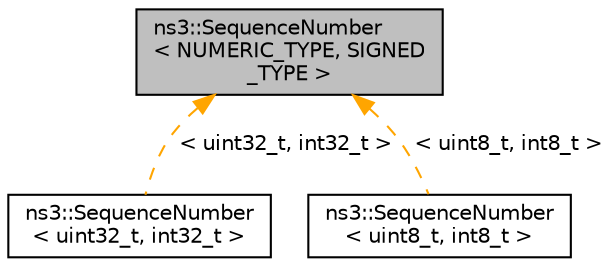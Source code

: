 digraph "ns3::SequenceNumber&lt; NUMERIC_TYPE, SIGNED_TYPE &gt;"
{
 // LATEX_PDF_SIZE
  edge [fontname="Helvetica",fontsize="10",labelfontname="Helvetica",labelfontsize="10"];
  node [fontname="Helvetica",fontsize="10",shape=record];
  Node1 [label="ns3::SequenceNumber\l\< NUMERIC_TYPE, SIGNED\l_TYPE \>",height=0.2,width=0.4,color="black", fillcolor="grey75", style="filled", fontcolor="black",tooltip="Generic \"sequence number\" class."];
  Node1 -> Node2 [dir="back",color="orange",fontsize="10",style="dashed",label=" \< uint32_t, int32_t \>" ,fontname="Helvetica"];
  Node2 [label="ns3::SequenceNumber\l\< uint32_t, int32_t \>",height=0.2,width=0.4,color="black", fillcolor="white", style="filled",URL="$classns3_1_1_sequence_number.html",tooltip=" "];
  Node1 -> Node3 [dir="back",color="orange",fontsize="10",style="dashed",label=" \< uint8_t, int8_t \>" ,fontname="Helvetica"];
  Node3 [label="ns3::SequenceNumber\l\< uint8_t, int8_t \>",height=0.2,width=0.4,color="black", fillcolor="white", style="filled",URL="$classns3_1_1_sequence_number.html",tooltip=" "];
}
